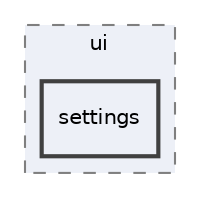 digraph "src/ui/settings"
{
 // INTERACTIVE_SVG=YES
 // LATEX_PDF_SIZE
  edge [fontname="Helvetica",fontsize="10",labelfontname="Helvetica",labelfontsize="10"];
  node [fontname="Helvetica",fontsize="10",shape=record];
  compound=true
  subgraph clusterdir_da5c6b39c0a2f54e57df6799511cd3ab {
    graph [ bgcolor="#edf0f7", pencolor="grey50", style="filled,dashed,", label="ui", fontname="Helvetica", fontsize="10", URL="dir_da5c6b39c0a2f54e57df6799511cd3ab.html"]
  dir_de56a105f7c21a78ac2526330527c47b [shape=box, label="settings", style="filled,bold,", fillcolor="#edf0f7", color="grey25", URL="dir_de56a105f7c21a78ac2526330527c47b.html"];
  }
}
